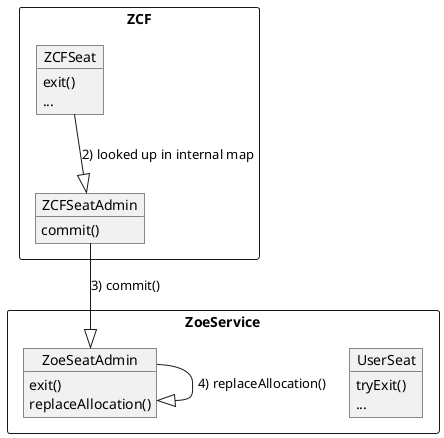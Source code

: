 @startuml ZCF.reallocate() flow

package ZoeService <<Rectangle>> {
  object UserSeat
  UserSeat : tryExit()
  UserSeat : ...

  object ZoeSeatAdmin
  ZoeSeatAdmin : exit()
  ZoeSeatAdmin : replaceAllocation()
}

package ZCF <<Rectangle>> {
  object ZCFSeat
  ZCFSeat : exit()
  ZCFSeat : ...

  object ZCFSeatAdmin
  ZCFSeatAdmin : commit()

}

ZCFSeat --|> ZCFSeatAdmin : 2) looked up in internal map
ZCFSeatAdmin --|> ZoeSeatAdmin : 3) commit()
ZoeSeatAdmin --|> ZoeSeatAdmin : 4) replaceAllocation()
@enduml